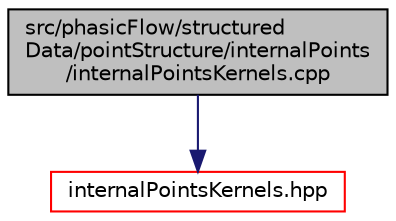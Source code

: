 digraph "src/phasicFlow/structuredData/pointStructure/internalPoints/internalPointsKernels.cpp"
{
 // LATEX_PDF_SIZE
  edge [fontname="Helvetica",fontsize="10",labelfontname="Helvetica",labelfontsize="10"];
  node [fontname="Helvetica",fontsize="10",shape=record];
  Node1 [label="src/phasicFlow/structured\lData/pointStructure/internalPoints\l/internalPointsKernels.cpp",height=0.2,width=0.4,color="black", fillcolor="grey75", style="filled", fontcolor="black",tooltip=" "];
  Node1 -> Node2 [color="midnightblue",fontsize="10",style="solid",fontname="Helvetica"];
  Node2 [label="internalPointsKernels.hpp",height=0.2,width=0.4,color="red", fillcolor="white", style="filled",URL="$internalPointsKernels_8hpp.html",tooltip=" "];
}
